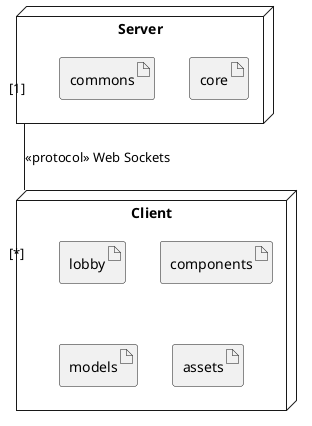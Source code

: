 @startuml
node "Server" as server {
    artifact "core" as modeA
    artifact "commons" as modeB
}
node "Client" as player {
    artifact "lobby" as modeC
    artifact "components" as modeD
    artifact "models" as modeE
    artifact "assets" as modeF
}
server "[1]" -- "[*]" player : <<protocol>> Web Sockets
@enduml
